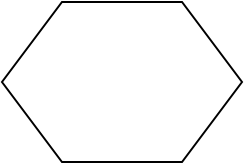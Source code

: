 <mxfile version="11.3.0" type="github" pages="1"><diagram id="1l8nbZYicziy1tsvWMK8" name="Page-1"><mxGraphModel dx="1045" dy="755" grid="1" gridSize="10" guides="1" tooltips="1" connect="1" arrows="1" fold="1" page="1" pageScale="1" pageWidth="827" pageHeight="1169" math="0" shadow="0"><root><mxCell id="0"/><mxCell id="1" parent="0"/><mxCell id="5wOLp9JNuA5uwsZeebMo-1" value="" style="shape=hexagon;perimeter=hexagonPerimeter2;whiteSpace=wrap;html=1;" vertex="1" parent="1"><mxGeometry x="370" y="220" width="120" height="80" as="geometry"/></mxCell></root></mxGraphModel></diagram></mxfile>